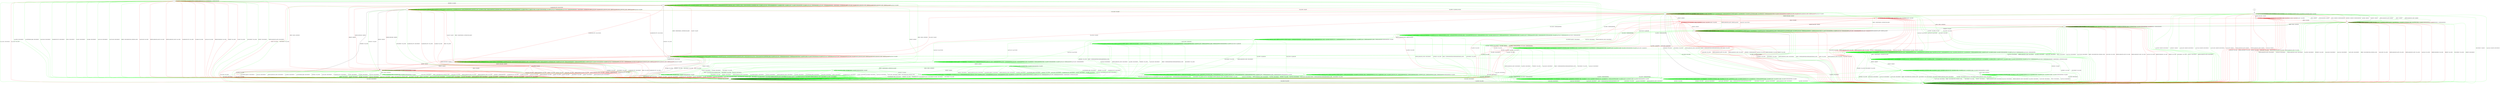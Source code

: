 digraph "" {
	graph ["Incoming time"=0.08532166481018066,
		"Outgoing time"=0.14749956130981445,
		Output="{'States': 36, 'Transitions': 837}",
		Reference="{'States': 18, 'Transitions': 222}",
		Solver=z3,
		Updated="{'States': 32, 'Transitions': 683}",
		"f-measure"=0.15027624309392265,
		precision=0.09956076134699854,
		recall=0.3063063063063063
	];
	a -> a	[key=0,
		label="CH_OPEN / CH_MAX"];
	a -> a	[key=1,
		color=green,
		label="DEBUG / NO_RESP"];
	a -> a	[key=2,
		color=green,
		label="IGNORE / NO_RESP"];
	a -> a	[key=3,
		color=green,
		label="UNIMPLEMENTED / NO_RESP"];
	a -> a	[key=4,
		color=red,
		label="KEX30 / UNIMPLEMENTED"];
	a -> b	[key=0,
		label="NEWKEYS / NO_RESP"];
	a -> f	[key=0,
		color=green,
		label="DISCONNECT / NO_CONN"];
	a -> f	[key=1,
		color=green,
		label="KEXINIT / DISCONNECT"];
	a -> f	[key=2,
		color=green,
		label="SERVICE_REQUEST_AUTH / DISCONNECT"];
	a -> f	[key=3,
		color=green,
		label="CH_WINDOW_ADJUST / DISCONNECT"];
	a -> f	[key=4,
		color=green,
		label="UA_PK_OK / DISCONNECT"];
	a -> f	[key=5,
		color=green,
		label="SERVICE_REQUEST_CONN / DISCONNECT"];
	a -> f	[key=6,
		color=green,
		label="UA_NONE / DISCONNECT"];
	a -> f	[key=7,
		color=green,
		label="CH_EXTENDED_DATA / DISCONNECT"];
	a -> f	[key=8,
		color=green,
		label="UA_PK_NOK / DISCONNECT"];
	a -> f	[key=9,
		color=green,
		label="CH_REQUEST_PTY / DISCONNECT"];
	a -> f	[key=10,
		color=green,
		label="KEX30 / DISCONNECT"];
	a -> f	[key=11,
		color=green,
		label="CH_EOF / DISCONNECT"];
	a -> f	[key=12,
		color=green,
		label="CH_DATA / DISCONNECT"];
	a -> f	[key=13,
		color=green,
		label="UA_PW_OK / DISCONNECT"];
	a -> f	[key=14,
		color=green,
		label="UA_PW_NOK / DISCONNECT"];
	a -> f	[key=15,
		color=green,
		label="REKEY / DISCONNECT|NO_CONN|NO_CONN"];
	a -> f	[key=16,
		color=red,
		label="UA_PK_NOK / NO_CONN"];
	a -> f	[key=17,
		color=red,
		label="SERVICE_REQUEST_AUTH / NO_CONN"];
	a -> f	[key=18,
		color=red,
		label="SERVICE_REQUEST_CONN / NO_CONN"];
	a -> f	[key=19,
		color=red,
		label="CH_REQUEST_PTY / NO_CONN"];
	a -> f	[key=20,
		color=red,
		label="CH_DATA / NO_CONN"];
	a -> f	[key=21,
		color=red,
		label="UA_PK_OK / NO_CONN"];
	a -> f	[key=22,
		color=red,
		label="KEXINIT_PROCEED / NO_CONN"];
	a -> f	[key=23,
		color=red,
		label="KEXINIT / NO_CONN"];
	a -> f	[key=24,
		color=red,
		label="CH_EOF / NO_CONN"];
	a -> l	[key=0,
		color=green,
		label="CH_CLOSE / DISCONNECT"];
	a -> l	[key=1,
		color=red,
		label="CH_CLOSE / NO_CONN"];
	b -> b	[key=0,
		label="CH_OPEN / CH_MAX"];
	b -> b	[key=1,
		label="CH_DATA / NO_RESP"];
	b -> b	[key=2,
		color=green,
		label="SERVICE_REQUEST_AUTH / NO_RESP"];
	b -> b	[key=3,
		color=green,
		label="CH_WINDOW_ADJUST / NO_RESP"];
	b -> b	[key=4,
		color=green,
		label="DEBUG / NO_RESP"];
	b -> b	[key=5,
		color=green,
		label="UA_PK_OK / UNIMPLEMENTED"];
	b -> b	[key=6,
		color=green,
		label="SERVICE_REQUEST_CONN / NO_RESP"];
	b -> b	[key=7,
		color=green,
		label="UA_NONE / UNIMPLEMENTED"];
	b -> b	[key=8,
		color=green,
		label="CH_EXTENDED_DATA / NO_RESP"];
	b -> b	[key=9,
		color=green,
		label="UA_PK_NOK / UNIMPLEMENTED"];
	b -> b	[key=10,
		color=green,
		label="KEX30 / NO_RESP"];
	b -> b	[key=11,
		color=green,
		label="IGNORE / NO_RESP"];
	b -> b	[key=12,
		color=green,
		label="CH_EOF / NO_RESP"];
	b -> b	[key=13,
		color=green,
		label="UNIMPLEMENTED / NO_RESP"];
	b -> b	[key=14,
		color=green,
		label="UA_PW_OK / UNIMPLEMENTED"];
	b -> b	[key=15,
		color=green,
		label="UA_PW_NOK / UNIMPLEMENTED"];
	b -> b	[key=16,
		color=green,
		label="REKEY / KEXINIT|KEX31+NEWKEYS|NO_RESP"];
	b -> b	[key=17,
		color=red,
		label="UA_PK_NOK / NO_RESP"];
	b -> b	[key=18,
		color=red,
		label="SERVICE_REQUEST_AUTH / SERVICE_ACCEPT"];
	b -> b	[key=19,
		color=red,
		label="SERVICE_REQUEST_CONN / SERVICE_ACCEPT"];
	b -> b	[key=20,
		color=red,
		label="UA_PK_OK / NO_RESP"];
	b -> c	[key=0,
		color=green,
		label="CH_REQUEST_PTY / CH_SUCCESS"];
	b -> f	[key=0,
		label="NEWKEYS / NO_CONN"];
	b -> f	[key=1,
		color=green,
		label="DISCONNECT / NO_CONN"];
	b -> f	[key=2,
		color=red,
		label="KEX30 / NO_CONN"];
	b -> g	[key=0,
		color=red,
		label="KEXINIT / KEXINIT"];
	b -> i	[key=0,
		color=red,
		label="CH_REQUEST_PTY / CH_SUCCESS"];
	b -> m	[key=0,
		color=red,
		label="CH_EOF / CH_EOF"];
	b -> n	[key=0,
		color=red,
		label="CH_CLOSE / CH_EOF"];
	v	[color=green];
	b -> v	[key=0,
		color=green,
		label="CH_CLOSE / CH_CLOSE"];
	bb	[color=green];
	b -> bb	[key=0,
		color=green,
		label="KEXINIT / KEXINIT"];
	jj	[color=red];
	b -> jj	[key=0,
		color=red,
		label="KEXINIT_PROCEED / KEXINIT"];
	c -> c	[key=0,
		label="CH_OPEN / CH_MAX"];
	c -> c	[key=1,
		label="CH_EOF / NO_RESP"];
	c -> c	[key=2,
		color=green,
		label="SERVICE_REQUEST_AUTH / NO_RESP"];
	c -> c	[key=3,
		color=green,
		label="CH_WINDOW_ADJUST / NO_RESP"];
	c -> c	[key=4,
		color=green,
		label="DEBUG / NO_RESP"];
	c -> c	[key=5,
		color=green,
		label="UA_PK_OK / UNIMPLEMENTED"];
	c -> c	[key=6,
		color=green,
		label="SERVICE_REQUEST_CONN / NO_RESP"];
	c -> c	[key=7,
		color=green,
		label="UA_NONE / UNIMPLEMENTED"];
	c -> c	[key=8,
		color=green,
		label="CH_EXTENDED_DATA / NO_RESP"];
	c -> c	[key=9,
		color=green,
		label="UA_PK_NOK / UNIMPLEMENTED"];
	c -> c	[key=10,
		color=green,
		label="KEX30 / NO_RESP"];
	c -> c	[key=11,
		color=green,
		label="IGNORE / NO_RESP"];
	c -> c	[key=12,
		color=green,
		label="CH_DATA / NO_RESP"];
	c -> c	[key=13,
		color=green,
		label="UNIMPLEMENTED / NO_RESP"];
	c -> c	[key=14,
		color=green,
		label="UA_PW_OK / UNIMPLEMENTED"];
	c -> c	[key=15,
		color=green,
		label="UA_PW_NOK / UNIMPLEMENTED"];
	c -> c	[key=16,
		color=green,
		label="REKEY / KEXINIT|KEX31+NEWKEYS|NO_RESP"];
	c -> c	[key=17,
		color=red,
		label="UA_PK_NOK / NO_RESP"];
	c -> c	[key=18,
		color=red,
		label="SERVICE_REQUEST_AUTH / SERVICE_ACCEPT"];
	c -> c	[key=19,
		color=red,
		label="SERVICE_REQUEST_CONN / SERVICE_ACCEPT"];
	c -> c	[key=20,
		color=red,
		label="UA_PK_OK / NO_RESP"];
	c -> f	[key=0,
		label="NEWKEYS / NO_CONN"];
	c -> f	[key=1,
		color=green,
		label="DISCONNECT / NO_CONN"];
	c -> f	[key=2,
		color=green,
		label="CH_REQUEST_PTY / DISCONNECT"];
	c -> f	[key=3,
		color=red,
		label="KEX30 / NO_CONN"];
	c -> f	[key=4,
		color=red,
		label="CH_REQUEST_PTY / NO_CONN"];
	c -> f	[key=5,
		color=red,
		label="CH_DATA / NO_CONN"];
	c -> g	[key=0,
		label="KEXINIT / KEXINIT"];
	c -> n	[key=0,
		color=red,
		label="CH_CLOSE / NO_RESP"];
	c -> v	[key=0,
		color=green,
		label="CH_CLOSE / CH_CLOSE"];
	c -> jj	[key=0,
		color=red,
		label="KEXINIT_PROCEED / KEXINIT"];
	d -> j	[key=0];
	e -> e	[key=0,
		label="CH_REQUEST_PTY / CH_NONE"];
	e -> e	[key=1,
		label="CH_DATA / CH_NONE"];
	e -> e	[key=2,
		label="CH_CLOSE / CH_NONE"];
	e -> e	[key=3,
		label="CH_EOF / CH_NONE"];
	e -> e	[key=4,
		color=green,
		label="CH_WINDOW_ADJUST / CH_NONE"];
	e -> e	[key=5,
		color=green,
		label="DEBUG / NO_RESP"];
	e -> e	[key=6,
		color=green,
		label="CH_EXTENDED_DATA / CH_NONE"];
	e -> e	[key=7,
		color=green,
		label="IGNORE / NO_RESP"];
	e -> e	[key=8,
		color=green,
		label="UNIMPLEMENTED / NO_RESP"];
	e -> e	[key=9,
		color=red,
		label="NEWKEYS / UNIMPLEMENTED"];
	e -> f	[key=0,
		color=green,
		label="CH_OPEN / DISCONNECT"];
	e -> f	[key=1,
		color=red,
		label="CH_OPEN / NO_CONN"];
	e -> h	[key=0,
		label="KEX30 / KEX31+NEWKEYS"];
	e -> l	[key=0,
		color=green,
		label="DISCONNECT / NO_CONN"];
	e -> l	[key=1,
		color=green,
		label="KEXINIT / DISCONNECT"];
	e -> l	[key=2,
		color=green,
		label="SERVICE_REQUEST_AUTH / DISCONNECT"];
	e -> l	[key=3,
		color=green,
		label="UA_PK_OK / DISCONNECT"];
	e -> l	[key=4,
		color=green,
		label="SERVICE_REQUEST_CONN / DISCONNECT"];
	e -> l	[key=5,
		color=green,
		label="UA_NONE / DISCONNECT"];
	e -> l	[key=6,
		color=green,
		label="NEWKEYS / NO_CONN"];
	e -> l	[key=7,
		color=green,
		label="UA_PK_NOK / DISCONNECT"];
	e -> l	[key=8,
		color=green,
		label="UA_PW_OK / DISCONNECT"];
	e -> l	[key=9,
		color=green,
		label="UA_PW_NOK / DISCONNECT"];
	e -> l	[key=10,
		color=green,
		label="REKEY / DISCONNECT|NO_CONN|NO_CONN"];
	e -> l	[key=11,
		color=red,
		label="UA_PK_NOK / NO_CONN"];
	e -> l	[key=12,
		color=red,
		label="SERVICE_REQUEST_AUTH / NO_CONN"];
	e -> l	[key=13,
		color=red,
		label="SERVICE_REQUEST_CONN / NO_CONN"];
	e -> l	[key=14,
		color=red,
		label="UA_PK_OK / NO_CONN"];
	e -> l	[key=15,
		color=red,
		label="KEXINIT_PROCEED / NO_CONN"];
	e -> l	[key=16,
		color=red,
		label="KEXINIT / NO_CONN"];
	f -> f	[key=0,
		label="UA_PK_NOK / NO_CONN"];
	f -> f	[key=1,
		label="KEX30 / NO_CONN"];
	f -> f	[key=2,
		label="SERVICE_REQUEST_AUTH / NO_CONN"];
	f -> f	[key=3,
		label="SERVICE_REQUEST_CONN / NO_CONN"];
	f -> f	[key=4,
		label="NEWKEYS / NO_CONN"];
	f -> f	[key=5,
		label="CH_REQUEST_PTY / NO_CONN"];
	f -> f	[key=6,
		label="CH_OPEN / CH_MAX"];
	f -> f	[key=7,
		label="CH_DATA / NO_CONN"];
	f -> f	[key=8,
		label="UA_PK_OK / NO_CONN"];
	f -> f	[key=9,
		label="KEXINIT / NO_CONN"];
	f -> f	[key=10,
		label="CH_EOF / NO_CONN"];
	f -> f	[key=11,
		color=green,
		label="DISCONNECT / NO_CONN"];
	f -> f	[key=12,
		color=green,
		label="CH_WINDOW_ADJUST / NO_CONN"];
	f -> f	[key=13,
		color=green,
		label="DEBUG / NO_CONN"];
	f -> f	[key=14,
		color=green,
		label="UA_NONE / NO_CONN"];
	f -> f	[key=15,
		color=green,
		label="CH_EXTENDED_DATA / NO_CONN"];
	f -> f	[key=16,
		color=green,
		label="IGNORE / NO_CONN"];
	f -> f	[key=17,
		color=green,
		label="UNIMPLEMENTED / NO_CONN"];
	f -> f	[key=18,
		color=green,
		label="UA_PW_OK / NO_CONN"];
	f -> f	[key=19,
		color=green,
		label="UA_PW_NOK / NO_CONN"];
	f -> f	[key=20,
		color=green,
		label="REKEY / NO_CONN|NO_CONN|NO_CONN"];
	f -> f	[key=21,
		color=red,
		label="KEXINIT_PROCEED / NO_CONN"];
	f -> l	[key=0,
		label="CH_CLOSE / NO_CONN"];
	g -> a	[key=0,
		color=red,
		label="KEX30 / KEX31+NEWKEYS"];
	g -> f	[key=0,
		color=green,
		label="DISCONNECT / NO_CONN"];
	g -> f	[key=1,
		color=green,
		label="KEXINIT / DISCONNECT"];
	g -> f	[key=2,
		color=green,
		label="SERVICE_REQUEST_AUTH / DISCONNECT"];
	g -> f	[key=3,
		color=green,
		label="CH_WINDOW_ADJUST / DISCONNECT"];
	g -> f	[key=4,
		color=green,
		label="UA_PK_OK / DISCONNECT"];
	g -> f	[key=5,
		color=green,
		label="SERVICE_REQUEST_CONN / DISCONNECT"];
	g -> f	[key=6,
		color=green,
		label="UA_NONE / DISCONNECT"];
	g -> f	[key=7,
		color=green,
		label="CH_EXTENDED_DATA / DISCONNECT"];
	g -> f	[key=8,
		color=green,
		label="NEWKEYS / NO_CONN"];
	g -> f	[key=9,
		color=green,
		label="UA_PK_NOK / DISCONNECT"];
	g -> f	[key=10,
		color=green,
		label="CH_REQUEST_PTY / DISCONNECT"];
	g -> f	[key=11,
		color=green,
		label="CH_EOF / DISCONNECT"];
	g -> f	[key=12,
		color=green,
		label="CH_DATA / DISCONNECT"];
	g -> f	[key=13,
		color=green,
		label="UA_PW_OK / DISCONNECT"];
	g -> f	[key=14,
		color=green,
		label="UA_PW_NOK / DISCONNECT"];
	g -> f	[key=15,
		color=green,
		label="REKEY / DISCONNECT|NO_CONN|NO_CONN"];
	g -> f	[key=16,
		color=red,
		label="UA_PK_NOK / NO_CONN"];
	g -> f	[key=17,
		color=red,
		label="SERVICE_REQUEST_AUTH / NO_CONN"];
	g -> f	[key=18,
		color=red,
		label="SERVICE_REQUEST_CONN / NO_CONN"];
	g -> f	[key=19,
		color=red,
		label="NEWKEYS / UNIMPLEMENTED"];
	g -> f	[key=20,
		color=red,
		label="CH_REQUEST_PTY / NO_CONN"];
	g -> f	[key=21,
		color=red,
		label="CH_DATA / NO_CONN"];
	g -> f	[key=22,
		color=red,
		label="UA_PK_OK / NO_CONN"];
	g -> f	[key=23,
		color=red,
		label="KEXINIT_PROCEED / NO_CONN"];
	g -> f	[key=24,
		color=red,
		label="KEXINIT / NO_CONN"];
	g -> f	[key=25,
		color=red,
		label="CH_EOF / NO_CONN"];
	g -> g	[key=0,
		label="CH_OPEN / CH_MAX"];
	g -> g	[key=1,
		color=green,
		label="DEBUG / NO_RESP"];
	g -> g	[key=2,
		color=green,
		label="IGNORE / NO_RESP"];
	g -> g	[key=3,
		color=green,
		label="UNIMPLEMENTED / NO_RESP"];
	g -> l	[key=0,
		color=green,
		label="CH_CLOSE / DISCONNECT"];
	g -> l	[key=1,
		color=red,
		label="CH_CLOSE / NO_CONN"];
	ff	[color=green];
	g -> ff	[key=0,
		color=green,
		label="KEX30 / KEX31+NEWKEYS"];
	h -> f	[key=0,
		color=green,
		label="CH_OPEN / DISCONNECT"];
	h -> f	[key=1,
		color=red,
		label="CH_OPEN / NO_CONN"];
	h -> h	[key=0,
		label="CH_REQUEST_PTY / CH_NONE"];
	h -> h	[key=1,
		label="CH_DATA / CH_NONE"];
	h -> h	[key=2,
		label="CH_CLOSE / CH_NONE"];
	h -> h	[key=3,
		label="CH_EOF / CH_NONE"];
	h -> h	[key=4,
		color=green,
		label="CH_WINDOW_ADJUST / CH_NONE"];
	h -> h	[key=5,
		color=green,
		label="DEBUG / NO_RESP"];
	h -> h	[key=6,
		color=green,
		label="CH_EXTENDED_DATA / CH_NONE"];
	h -> h	[key=7,
		color=green,
		label="IGNORE / NO_RESP"];
	h -> h	[key=8,
		color=green,
		label="UNIMPLEMENTED / NO_RESP"];
	h -> h	[key=9,
		color=red,
		label="KEX30 / UNIMPLEMENTED"];
	h -> k	[key=0,
		label="NEWKEYS / NO_RESP"];
	h -> l	[key=0,
		color=green,
		label="DISCONNECT / NO_CONN"];
	h -> l	[key=1,
		color=green,
		label="KEXINIT / DISCONNECT"];
	h -> l	[key=2,
		color=green,
		label="SERVICE_REQUEST_AUTH / DISCONNECT"];
	h -> l	[key=3,
		color=green,
		label="UA_PK_OK / DISCONNECT"];
	h -> l	[key=4,
		color=green,
		label="SERVICE_REQUEST_CONN / DISCONNECT"];
	h -> l	[key=5,
		color=green,
		label="UA_NONE / DISCONNECT"];
	h -> l	[key=6,
		color=green,
		label="UA_PK_NOK / DISCONNECT"];
	h -> l	[key=7,
		color=green,
		label="KEX30 / DISCONNECT"];
	h -> l	[key=8,
		color=green,
		label="UA_PW_OK / DISCONNECT"];
	h -> l	[key=9,
		color=green,
		label="UA_PW_NOK / DISCONNECT"];
	h -> l	[key=10,
		color=green,
		label="REKEY / DISCONNECT|NO_CONN|NO_CONN"];
	h -> l	[key=11,
		color=red,
		label="UA_PK_NOK / NO_CONN"];
	h -> l	[key=12,
		color=red,
		label="SERVICE_REQUEST_AUTH / NO_CONN"];
	h -> l	[key=13,
		color=red,
		label="SERVICE_REQUEST_CONN / NO_CONN"];
	h -> l	[key=14,
		color=red,
		label="UA_PK_OK / NO_CONN"];
	h -> l	[key=15,
		color=red,
		label="KEXINIT_PROCEED / NO_CONN"];
	h -> l	[key=16,
		color=red,
		label="KEXINIT / NO_CONN"];
	i -> c	[key=0,
		color=green,
		label="REKEY / KEXINIT|KEX31+NEWKEYS|NO_RESP"];
	i -> c	[key=1,
		color=red,
		label="CH_EOF / CH_EOF"];
	i -> f	[key=0,
		label="NEWKEYS / NO_CONN"];
	i -> f	[key=1,
		color=green,
		label="DISCONNECT / NO_CONN"];
	i -> f	[key=2,
		color=green,
		label="CH_REQUEST_PTY / DISCONNECT"];
	i -> f	[key=3,
		color=red,
		label="KEX30 / NO_CONN"];
	i -> f	[key=4,
		color=red,
		label="CH_REQUEST_PTY / NO_CONN"];
	i -> g	[key=0,
		label="KEXINIT / KEXINIT"];
	i -> i	[key=0,
		label="CH_OPEN / CH_MAX"];
	i -> i	[key=1,
		label="CH_DATA / NO_RESP"];
	i -> i	[key=2,
		color=green,
		label="SERVICE_REQUEST_AUTH / UNIMPLEMENTED"];
	i -> i	[key=3,
		color=green,
		label="CH_WINDOW_ADJUST / NO_RESP"];
	i -> i	[key=4,
		color=green,
		label="DEBUG / NO_RESP"];
	i -> i	[key=5,
		color=green,
		label="UA_PK_OK / UNIMPLEMENTED"];
	i -> i	[key=6,
		color=green,
		label="SERVICE_REQUEST_CONN / UNIMPLEMENTED"];
	i -> i	[key=7,
		color=green,
		label="UA_NONE / UNIMPLEMENTED"];
	i -> i	[key=8,
		color=green,
		label="CH_EXTENDED_DATA / NO_RESP"];
	i -> i	[key=9,
		color=green,
		label="UA_PK_NOK / UNIMPLEMENTED"];
	i -> i	[key=10,
		color=green,
		label="KEX30 / UNIMPLEMENTED"];
	i -> i	[key=11,
		color=green,
		label="IGNORE / NO_RESP"];
	i -> i	[key=12,
		color=green,
		label="CH_EOF / NO_RESP"];
	i -> i	[key=13,
		color=green,
		label="UNIMPLEMENTED / NO_RESP"];
	i -> i	[key=14,
		color=green,
		label="UA_PW_OK / UNIMPLEMENTED"];
	i -> i	[key=15,
		color=green,
		label="UA_PW_NOK / UNIMPLEMENTED"];
	i -> i	[key=16,
		color=red,
		label="UA_PK_NOK / NO_RESP"];
	i -> i	[key=17,
		color=red,
		label="SERVICE_REQUEST_AUTH / SERVICE_ACCEPT"];
	i -> i	[key=18,
		color=red,
		label="SERVICE_REQUEST_CONN / SERVICE_ACCEPT"];
	i -> i	[key=19,
		color=red,
		label="UA_PK_OK / NO_RESP"];
	i -> n	[key=0,
		color=red,
		label="CH_CLOSE / CH_EOF"];
	p	[color=green];
	i -> p	[key=0,
		color=green,
		label="CH_CLOSE / CH_CLOSE"];
	i -> jj	[key=0,
		color=red,
		label="KEXINIT_PROCEED / KEXINIT"];
	j -> e	[key=0,
		label="KEXINIT / KEXINIT"];
	j -> e	[key=1,
		color=green,
		label="SERVICE_REQUEST_AUTH / KEXINIT"];
	j -> e	[key=2,
		color=green,
		label="DEBUG / KEXINIT"];
	j -> e	[key=3,
		color=green,
		label="SERVICE_REQUEST_CONN / KEXINIT"];
	j -> e	[key=4,
		color=green,
		label="KEX30 / KEXINIT"];
	j -> e	[key=5,
		color=green,
		label="IGNORE / KEXINIT"];
	j -> e	[key=6,
		color=green,
		label="UNIMPLEMENTED / KEXINIT"];
	j -> e	[key=7,
		color=red,
		label="KEX30 / KEXINIT+UNIMPLEMENTED"];
	j -> e	[key=8,
		color=red,
		label="NEWKEYS / KEXINIT+UNIMPLEMENTED"];
	j -> f	[key=0,
		color=green,
		label="CH_OPEN / KEXINIT+DISCONNECT"];
	j -> f	[key=1,
		color=red,
		label="CH_OPEN / KEXINIT"];
	j -> j	[key=0,
		label="CH_REQUEST_PTY / CH_NONE"];
	j -> j	[key=1,
		label="CH_DATA / CH_NONE"];
	j -> j	[key=2,
		label="CH_CLOSE / CH_NONE"];
	j -> j	[key=3,
		label="CH_EOF / CH_NONE"];
	j -> j	[key=4,
		color=green,
		label="CH_WINDOW_ADJUST / CH_NONE"];
	j -> j	[key=5,
		color=green,
		label="CH_EXTENDED_DATA / CH_NONE"];
	j -> k	[key=0,
		color=green,
		label="REKEY / KEXINIT|KEX31+NEWKEYS|NO_RESP"];
	j -> l	[key=0,
		color=green,
		label="DISCONNECT / KEXINIT"];
	j -> l	[key=1,
		color=green,
		label="UA_PK_OK / KEXINIT+DISCONNECT"];
	j -> l	[key=2,
		color=green,
		label="UA_NONE / KEXINIT+DISCONNECT"];
	j -> l	[key=3,
		color=green,
		label="NEWKEYS / KEXINIT"];
	j -> l	[key=4,
		color=green,
		label="UA_PK_NOK / KEXINIT+DISCONNECT"];
	j -> l	[key=5,
		color=green,
		label="UA_PW_OK / KEXINIT+DISCONNECT"];
	j -> l	[key=6,
		color=green,
		label="UA_PW_NOK / KEXINIT+DISCONNECT"];
	j -> l	[key=7,
		color=red,
		label="UA_PK_NOK / KEXINIT"];
	j -> l	[key=8,
		color=red,
		label="SERVICE_REQUEST_AUTH / KEXINIT"];
	j -> l	[key=9,
		color=red,
		label="SERVICE_REQUEST_CONN / KEXINIT"];
	j -> l	[key=10,
		color=red,
		label="UA_PK_OK / KEXINIT"];
	gg	[color=red];
	j -> gg	[key=0,
		color=red,
		label="KEXINIT_PROCEED / KEXINIT"];
	k -> f	[key=0,
		color=red,
		label="CH_OPEN / NO_CONN"];
	k -> k	[key=0,
		label="CH_REQUEST_PTY / CH_NONE"];
	k -> k	[key=1,
		label="CH_DATA / CH_NONE"];
	k -> k	[key=2,
		label="CH_CLOSE / CH_NONE"];
	k -> k	[key=3,
		label="CH_EOF / CH_NONE"];
	k -> k	[key=4,
		color=green,
		label="KEXINIT / UNIMPLEMENTED"];
	k -> k	[key=5,
		color=green,
		label="CH_WINDOW_ADJUST / CH_NONE"];
	k -> k	[key=6,
		color=green,
		label="DEBUG / NO_RESP"];
	k -> k	[key=7,
		color=green,
		label="UA_PK_OK / UNIMPLEMENTED"];
	k -> k	[key=8,
		color=green,
		label="UA_NONE / UNIMPLEMENTED"];
	k -> k	[key=9,
		color=green,
		label="CH_EXTENDED_DATA / CH_NONE"];
	k -> k	[key=10,
		color=green,
		label="UA_PK_NOK / UNIMPLEMENTED"];
	k -> k	[key=11,
		color=green,
		label="KEX30 / UNIMPLEMENTED"];
	k -> k	[key=12,
		color=green,
		label="IGNORE / NO_RESP"];
	k -> k	[key=13,
		color=green,
		label="UNIMPLEMENTED / NO_RESP"];
	k -> k	[key=14,
		color=green,
		label="UA_PW_OK / UNIMPLEMENTED"];
	k -> k	[key=15,
		color=green,
		label="UA_PW_NOK / UNIMPLEMENTED"];
	k -> k	[key=16,
		color=red,
		label="UA_PK_NOK / UA_FAILURE"];
	k -> k	[key=17,
		color=red,
		label="SERVICE_REQUEST_AUTH / SERVICE_ACCEPT"];
	k -> l	[key=0,
		label="NEWKEYS / NO_CONN"];
	k -> l	[key=1,
		color=green,
		label="DISCONNECT / NO_CONN"];
	k -> l	[key=2,
		color=green,
		label="SERVICE_REQUEST_CONN / DISCONNECT"];
	k -> l	[key=3,
		color=green,
		label="REKEY / UNIMPLEMENTED|UNIMPLEMENTED|NO_CONN"];
	k -> l	[key=4,
		color=red,
		label="KEX30 / NO_CONN"];
	k -> l	[key=5,
		color=red,
		label="SERVICE_REQUEST_CONN / NO_CONN"];
	k -> n	[key=0,
		color=green,
		label="SERVICE_REQUEST_AUTH / SERVICE_ACCEPT"];
	k -> n	[key=1,
		color=red,
		label="UA_PK_OK / UA_SUCCESS"];
	o	[color=green];
	k -> o	[key=0,
		color=green,
		label="CH_OPEN / UNIMPLEMENTED"];
	hh	[color=red];
	k -> hh	[key=0,
		color=red,
		label="KEXINIT_PROCEED / KEXINIT"];
	ii	[color=red];
	k -> ii	[key=0,
		color=red,
		label="KEXINIT / KEXINIT"];
	l -> f	[key=0,
		label="CH_OPEN / NO_CONN"];
	l -> l	[key=0,
		label="UA_PK_NOK / NO_CONN"];
	l -> l	[key=1,
		label="KEX30 / NO_CONN"];
	l -> l	[key=2,
		label="SERVICE_REQUEST_AUTH / NO_CONN"];
	l -> l	[key=3,
		label="SERVICE_REQUEST_CONN / NO_CONN"];
	l -> l	[key=4,
		label="NEWKEYS / NO_CONN"];
	l -> l	[key=5,
		label="CH_REQUEST_PTY / CH_NONE"];
	l -> l	[key=6,
		label="CH_DATA / CH_NONE"];
	l -> l	[key=7,
		label="UA_PK_OK / NO_CONN"];
	l -> l	[key=8,
		label="CH_CLOSE / CH_NONE"];
	l -> l	[key=9,
		label="KEXINIT / NO_CONN"];
	l -> l	[key=10,
		label="CH_EOF / CH_NONE"];
	l -> l	[key=11,
		color=green,
		label="DISCONNECT / NO_CONN"];
	l -> l	[key=12,
		color=green,
		label="CH_WINDOW_ADJUST / CH_NONE"];
	l -> l	[key=13,
		color=green,
		label="DEBUG / NO_CONN"];
	l -> l	[key=14,
		color=green,
		label="UA_NONE / NO_CONN"];
	l -> l	[key=15,
		color=green,
		label="CH_EXTENDED_DATA / CH_NONE"];
	l -> l	[key=16,
		color=green,
		label="IGNORE / NO_CONN"];
	l -> l	[key=17,
		color=green,
		label="UNIMPLEMENTED / NO_CONN"];
	l -> l	[key=18,
		color=green,
		label="UA_PW_OK / NO_CONN"];
	l -> l	[key=19,
		color=green,
		label="UA_PW_NOK / NO_CONN"];
	l -> l	[key=20,
		color=green,
		label="REKEY / NO_CONN|NO_CONN|NO_CONN"];
	l -> l	[key=21,
		color=red,
		label="KEXINIT_PROCEED / NO_CONN"];
	m -> b	[key=0,
		color=green,
		label="REKEY / KEXINIT|KEX31+NEWKEYS|NO_RESP"];
	m -> c	[key=0,
		color=red,
		label="CH_REQUEST_PTY / CH_SUCCESS"];
	m -> f	[key=0,
		label="NEWKEYS / NO_CONN"];
	m -> f	[key=1,
		color=green,
		label="DISCONNECT / NO_CONN"];
	m -> f	[key=2,
		color=red,
		label="KEX30 / NO_CONN"];
	m -> f	[key=3,
		color=red,
		label="CH_DATA / NO_CONN"];
	m -> g	[key=0,
		color=red,
		label="KEXINIT / KEXINIT"];
	m -> i	[key=0,
		color=green,
		label="CH_REQUEST_PTY / CH_SUCCESS"];
	m -> m	[key=0,
		label="CH_OPEN / CH_MAX"];
	m -> m	[key=1,
		label="CH_EOF / NO_RESP"];
	m -> m	[key=2,
		color=green,
		label="SERVICE_REQUEST_AUTH / UNIMPLEMENTED"];
	m -> m	[key=3,
		color=green,
		label="CH_WINDOW_ADJUST / NO_RESP"];
	m -> m	[key=4,
		color=green,
		label="DEBUG / NO_RESP"];
	m -> m	[key=5,
		color=green,
		label="UA_PK_OK / UNIMPLEMENTED"];
	m -> m	[key=6,
		color=green,
		label="SERVICE_REQUEST_CONN / UNIMPLEMENTED"];
	m -> m	[key=7,
		color=green,
		label="UA_NONE / UNIMPLEMENTED"];
	m -> m	[key=8,
		color=green,
		label="CH_EXTENDED_DATA / NO_RESP"];
	m -> m	[key=9,
		color=green,
		label="UA_PK_NOK / UNIMPLEMENTED"];
	m -> m	[key=10,
		color=green,
		label="KEX30 / UNIMPLEMENTED"];
	m -> m	[key=11,
		color=green,
		label="IGNORE / NO_RESP"];
	m -> m	[key=12,
		color=green,
		label="CH_DATA / NO_RESP"];
	m -> m	[key=13,
		color=green,
		label="UNIMPLEMENTED / NO_RESP"];
	m -> m	[key=14,
		color=green,
		label="UA_PW_OK / UNIMPLEMENTED"];
	m -> m	[key=15,
		color=green,
		label="UA_PW_NOK / UNIMPLEMENTED"];
	m -> m	[key=16,
		color=red,
		label="UA_PK_NOK / NO_RESP"];
	m -> m	[key=17,
		color=red,
		label="SERVICE_REQUEST_AUTH / SERVICE_ACCEPT"];
	m -> m	[key=18,
		color=red,
		label="SERVICE_REQUEST_CONN / SERVICE_ACCEPT"];
	m -> m	[key=19,
		color=red,
		label="UA_PK_OK / NO_RESP"];
	m -> n	[key=0,
		color=red,
		label="CH_CLOSE / NO_RESP"];
	m -> p	[key=0,
		color=green,
		label="CH_CLOSE / CH_CLOSE"];
	m -> bb	[key=0,
		color=green,
		label="KEXINIT / KEXINIT"];
	m -> jj	[key=0,
		color=red,
		label="KEXINIT_PROCEED / KEXINIT"];
	n -> b	[key=0,
		color=red,
		label="CH_OPEN / CH_OPEN_SUCCESS"];
	n -> l	[key=0,
		label="NEWKEYS / NO_CONN"];
	n -> l	[key=1,
		color=green,
		label="DISCONNECT / NO_CONN"];
	n -> l	[key=2,
		color=green,
		label="SERVICE_REQUEST_CONN / DISCONNECT"];
	n -> l	[key=3,
		color=green,
		label="REKEY / UNIMPLEMENTED|UNIMPLEMENTED|NO_CONN"];
	n -> l	[key=4,
		color=red,
		label="KEX30 / NO_CONN"];
	n -> n	[key=0,
		label="SERVICE_REQUEST_AUTH / SERVICE_ACCEPT"];
	n -> n	[key=1,
		label="CH_REQUEST_PTY / CH_NONE"];
	n -> n	[key=2,
		label="CH_DATA / CH_NONE"];
	n -> n	[key=3,
		label="CH_CLOSE / CH_NONE"];
	n -> n	[key=4,
		label="CH_EOF / CH_NONE"];
	n -> n	[key=5,
		color=green,
		label="KEXINIT / UNIMPLEMENTED"];
	n -> n	[key=6,
		color=green,
		label="CH_WINDOW_ADJUST / CH_NONE"];
	n -> n	[key=7,
		color=green,
		label="DEBUG / NO_RESP"];
	n -> n	[key=8,
		color=green,
		label="CH_EXTENDED_DATA / CH_NONE"];
	n -> n	[key=9,
		color=green,
		label="KEX30 / UNIMPLEMENTED"];
	n -> n	[key=10,
		color=green,
		label="IGNORE / NO_RESP"];
	n -> n	[key=11,
		color=green,
		label="UNIMPLEMENTED / NO_RESP"];
	n -> n	[key=12,
		color=red,
		label="UA_PK_NOK / NO_RESP"];
	n -> n	[key=13,
		color=red,
		label="SERVICE_REQUEST_CONN / SERVICE_ACCEPT"];
	n -> n	[key=14,
		color=red,
		label="UA_PK_OK / NO_RESP"];
	n -> p	[key=0,
		color=green,
		label="UA_PK_OK / UA_SUCCESS"];
	n -> p	[key=1,
		color=green,
		label="UA_PW_OK / UA_SUCCESS"];
	q	[color=green];
	n -> q	[key=0,
		color=green,
		label="UA_PW_NOK / UA_FAILURE"];
	r	[color=green];
	n -> r	[key=0,
		color=green,
		label="UA_NONE / UA_FAILURE"];
	s	[color=green];
	n -> s	[key=0,
		color=green,
		label="UA_PK_NOK / UA_FAILURE"];
	t	[color=green];
	n -> t	[key=0,
		color=green,
		label="CH_OPEN / UNIMPLEMENTED"];
	n -> hh	[key=0,
		color=red,
		label="KEXINIT_PROCEED / KEXINIT"];
	n -> ii	[key=0,
		color=red,
		label="KEXINIT / KEXINIT"];
	o -> f	[key=0,
		color=green,
		label="DISCONNECT / NO_CONN"];
	o -> f	[key=1,
		color=green,
		label="SERVICE_REQUEST_CONN / DISCONNECT"];
	o -> f	[key=2,
		color=green,
		label="NEWKEYS / NO_CONN"];
	o -> f	[key=3,
		color=green,
		label="REKEY / UNIMPLEMENTED|UNIMPLEMENTED|NO_CONN"];
	o -> k	[key=0,
		color=green,
		label="CH_CLOSE / UNIMPLEMENTED"];
	o -> o	[key=0,
		color=green,
		label="KEXINIT / UNIMPLEMENTED"];
	o -> o	[key=1,
		color=green,
		label="CH_WINDOW_ADJUST / UNIMPLEMENTED"];
	o -> o	[key=2,
		color=green,
		label="DEBUG / NO_RESP"];
	o -> o	[key=3,
		color=green,
		label="UA_PK_OK / UNIMPLEMENTED"];
	o -> o	[key=4,
		color=green,
		label="UA_NONE / UNIMPLEMENTED"];
	o -> o	[key=5,
		color=green,
		label="CH_EXTENDED_DATA / UNIMPLEMENTED"];
	o -> o	[key=6,
		color=green,
		label="UA_PK_NOK / UNIMPLEMENTED"];
	o -> o	[key=7,
		color=green,
		label="CH_OPEN / CH_MAX"];
	o -> o	[key=8,
		color=green,
		label="CH_REQUEST_PTY / UNIMPLEMENTED"];
	o -> o	[key=9,
		color=green,
		label="KEX30 / UNIMPLEMENTED"];
	o -> o	[key=10,
		color=green,
		label="IGNORE / NO_RESP"];
	o -> o	[key=11,
		color=green,
		label="CH_EOF / UNIMPLEMENTED"];
	o -> o	[key=12,
		color=green,
		label="CH_DATA / UNIMPLEMENTED"];
	o -> o	[key=13,
		color=green,
		label="UNIMPLEMENTED / NO_RESP"];
	o -> o	[key=14,
		color=green,
		label="UA_PW_OK / UNIMPLEMENTED"];
	o -> o	[key=15,
		color=green,
		label="UA_PW_NOK / UNIMPLEMENTED"];
	o -> t	[key=0,
		color=green,
		label="SERVICE_REQUEST_AUTH / SERVICE_ACCEPT"];
	p -> l	[key=0,
		color=green,
		label="DISCONNECT / NO_CONN"];
	p -> l	[key=1,
		color=green,
		label="NEWKEYS / NO_CONN"];
	p -> m	[key=0,
		color=green,
		label="CH_OPEN / CH_OPEN_SUCCESS"];
	p -> p	[key=0,
		color=green,
		label="SERVICE_REQUEST_AUTH / UNIMPLEMENTED"];
	p -> p	[key=1,
		color=green,
		label="CH_WINDOW_ADJUST / CH_NONE"];
	p -> p	[key=2,
		color=green,
		label="DEBUG / NO_RESP"];
	p -> p	[key=3,
		color=green,
		label="UA_PK_OK / UNIMPLEMENTED"];
	p -> p	[key=4,
		color=green,
		label="SERVICE_REQUEST_CONN / UNIMPLEMENTED"];
	p -> p	[key=5,
		color=green,
		label="UA_NONE / UNIMPLEMENTED"];
	p -> p	[key=6,
		color=green,
		label="CH_EXTENDED_DATA / CH_NONE"];
	p -> p	[key=7,
		color=green,
		label="UA_PK_NOK / UNIMPLEMENTED"];
	p -> p	[key=8,
		color=green,
		label="CH_CLOSE / CH_NONE"];
	p -> p	[key=9,
		color=green,
		label="CH_REQUEST_PTY / CH_NONE"];
	p -> p	[key=10,
		color=green,
		label="KEX30 / UNIMPLEMENTED"];
	p -> p	[key=11,
		color=green,
		label="IGNORE / NO_RESP"];
	p -> p	[key=12,
		color=green,
		label="CH_EOF / CH_NONE"];
	p -> p	[key=13,
		color=green,
		label="CH_DATA / CH_NONE"];
	p -> p	[key=14,
		color=green,
		label="UNIMPLEMENTED / NO_RESP"];
	p -> p	[key=15,
		color=green,
		label="UA_PW_OK / UNIMPLEMENTED"];
	p -> p	[key=16,
		color=green,
		label="UA_PW_NOK / UNIMPLEMENTED"];
	u	[color=green];
	p -> u	[key=0,
		color=green,
		label="KEXINIT / KEXINIT"];
	p -> v	[key=0,
		color=green,
		label="REKEY / KEXINIT|KEX31+NEWKEYS|NO_RESP"];
	q -> l	[key=0,
		color=green,
		label="DISCONNECT / NO_CONN"];
	q -> l	[key=1,
		color=green,
		label="UA_PK_OK / DISCONNECT"];
	q -> l	[key=2,
		color=green,
		label="SERVICE_REQUEST_CONN / DISCONNECT"];
	q -> l	[key=3,
		color=green,
		label="UA_NONE / DISCONNECT"];
	q -> l	[key=4,
		color=green,
		label="NEWKEYS / NO_CONN"];
	q -> l	[key=5,
		color=green,
		label="UA_PK_NOK / DISCONNECT"];
	q -> l	[key=6,
		color=green,
		label="REKEY / UNIMPLEMENTED|UNIMPLEMENTED|NO_CONN"];
	q -> p	[key=0,
		color=green,
		label="UA_PW_OK / UA_SUCCESS"];
	q -> q	[key=0,
		color=green,
		label="KEXINIT / UNIMPLEMENTED"];
	q -> q	[key=1,
		color=green,
		label="SERVICE_REQUEST_AUTH / SERVICE_ACCEPT"];
	q -> q	[key=2,
		color=green,
		label="CH_WINDOW_ADJUST / CH_NONE"];
	q -> q	[key=3,
		color=green,
		label="DEBUG / NO_RESP"];
	q -> q	[key=4,
		color=green,
		label="CH_EXTENDED_DATA / CH_NONE"];
	q -> q	[key=5,
		color=green,
		label="CH_CLOSE / CH_NONE"];
	q -> q	[key=6,
		color=green,
		label="CH_REQUEST_PTY / CH_NONE"];
	q -> q	[key=7,
		color=green,
		label="KEX30 / UNIMPLEMENTED"];
	q -> q	[key=8,
		color=green,
		label="IGNORE / NO_RESP"];
	q -> q	[key=9,
		color=green,
		label="CH_EOF / CH_NONE"];
	q -> q	[key=10,
		color=green,
		label="CH_DATA / CH_NONE"];
	q -> q	[key=11,
		color=green,
		label="UNIMPLEMENTED / NO_RESP"];
	q -> q	[key=12,
		color=green,
		label="UA_PW_NOK / UA_FAILURE"];
	w	[color=green];
	q -> w	[key=0,
		color=green,
		label="CH_OPEN / UNIMPLEMENTED"];
	r -> l	[key=0,
		color=green,
		label="DISCONNECT / NO_CONN"];
	r -> l	[key=1,
		color=green,
		label="UA_PK_OK / DISCONNECT"];
	r -> l	[key=2,
		color=green,
		label="SERVICE_REQUEST_CONN / DISCONNECT"];
	r -> l	[key=3,
		color=green,
		label="NEWKEYS / NO_CONN"];
	r -> l	[key=4,
		color=green,
		label="UA_PK_NOK / DISCONNECT"];
	r -> l	[key=5,
		color=green,
		label="UA_PW_OK / DISCONNECT"];
	r -> l	[key=6,
		color=green,
		label="UA_PW_NOK / DISCONNECT"];
	r -> l	[key=7,
		color=green,
		label="REKEY / UNIMPLEMENTED|UNIMPLEMENTED|NO_CONN"];
	r -> r	[key=0,
		color=green,
		label="KEXINIT / UNIMPLEMENTED"];
	r -> r	[key=1,
		color=green,
		label="SERVICE_REQUEST_AUTH / SERVICE_ACCEPT"];
	r -> r	[key=2,
		color=green,
		label="CH_WINDOW_ADJUST / CH_NONE"];
	r -> r	[key=3,
		color=green,
		label="DEBUG / NO_RESP"];
	r -> r	[key=4,
		color=green,
		label="UA_NONE / UA_FAILURE"];
	r -> r	[key=5,
		color=green,
		label="CH_EXTENDED_DATA / CH_NONE"];
	r -> r	[key=6,
		color=green,
		label="CH_CLOSE / CH_NONE"];
	r -> r	[key=7,
		color=green,
		label="CH_REQUEST_PTY / CH_NONE"];
	r -> r	[key=8,
		color=green,
		label="KEX30 / UNIMPLEMENTED"];
	r -> r	[key=9,
		color=green,
		label="IGNORE / NO_RESP"];
	r -> r	[key=10,
		color=green,
		label="CH_EOF / CH_NONE"];
	r -> r	[key=11,
		color=green,
		label="CH_DATA / CH_NONE"];
	r -> r	[key=12,
		color=green,
		label="UNIMPLEMENTED / NO_RESP"];
	x	[color=green];
	r -> x	[key=0,
		color=green,
		label="CH_OPEN / UNIMPLEMENTED"];
	s -> l	[key=0,
		color=green,
		label="DISCONNECT / NO_CONN"];
	s -> l	[key=1,
		color=green,
		label="UA_PK_OK / DISCONNECT"];
	s -> l	[key=2,
		color=green,
		label="SERVICE_REQUEST_CONN / DISCONNECT"];
	s -> l	[key=3,
		color=green,
		label="UA_NONE / DISCONNECT"];
	s -> l	[key=4,
		color=green,
		label="NEWKEYS / NO_CONN"];
	s -> l	[key=5,
		color=green,
		label="UA_PW_OK / DISCONNECT"];
	s -> l	[key=6,
		color=green,
		label="UA_PW_NOK / DISCONNECT"];
	s -> l	[key=7,
		color=green,
		label="REKEY / UNIMPLEMENTED|UNIMPLEMENTED|NO_CONN"];
	s -> s	[key=0,
		color=green,
		label="KEXINIT / UNIMPLEMENTED"];
	s -> s	[key=1,
		color=green,
		label="SERVICE_REQUEST_AUTH / SERVICE_ACCEPT"];
	s -> s	[key=2,
		color=green,
		label="CH_WINDOW_ADJUST / CH_NONE"];
	s -> s	[key=3,
		color=green,
		label="DEBUG / NO_RESP"];
	s -> s	[key=4,
		color=green,
		label="CH_EXTENDED_DATA / CH_NONE"];
	s -> s	[key=5,
		color=green,
		label="UA_PK_NOK / UA_FAILURE"];
	s -> s	[key=6,
		color=green,
		label="CH_CLOSE / CH_NONE"];
	s -> s	[key=7,
		color=green,
		label="CH_REQUEST_PTY / CH_NONE"];
	s -> s	[key=8,
		color=green,
		label="KEX30 / UNIMPLEMENTED"];
	s -> s	[key=9,
		color=green,
		label="IGNORE / NO_RESP"];
	s -> s	[key=10,
		color=green,
		label="CH_EOF / CH_NONE"];
	s -> s	[key=11,
		color=green,
		label="CH_DATA / CH_NONE"];
	s -> s	[key=12,
		color=green,
		label="UNIMPLEMENTED / NO_RESP"];
	y	[color=green];
	s -> y	[key=0,
		color=green,
		label="CH_OPEN / UNIMPLEMENTED"];
	t -> f	[key=0,
		color=green,
		label="DISCONNECT / NO_CONN"];
	t -> f	[key=1,
		color=green,
		label="SERVICE_REQUEST_CONN / DISCONNECT"];
	t -> f	[key=2,
		color=green,
		label="NEWKEYS / NO_CONN"];
	t -> f	[key=3,
		color=green,
		label="REKEY / UNIMPLEMENTED|UNIMPLEMENTED|NO_CONN"];
	t -> n	[key=0,
		color=green,
		label="CH_CLOSE / UNIMPLEMENTED"];
	t -> t	[key=0,
		color=green,
		label="KEXINIT / UNIMPLEMENTED"];
	t -> t	[key=1,
		color=green,
		label="SERVICE_REQUEST_AUTH / SERVICE_ACCEPT"];
	t -> t	[key=2,
		color=green,
		label="CH_WINDOW_ADJUST / UNIMPLEMENTED"];
	t -> t	[key=3,
		color=green,
		label="DEBUG / NO_RESP"];
	t -> t	[key=4,
		color=green,
		label="CH_EXTENDED_DATA / UNIMPLEMENTED"];
	t -> t	[key=5,
		color=green,
		label="CH_OPEN / CH_MAX"];
	t -> t	[key=6,
		color=green,
		label="CH_REQUEST_PTY / UNIMPLEMENTED"];
	t -> t	[key=7,
		color=green,
		label="KEX30 / UNIMPLEMENTED"];
	t -> t	[key=8,
		color=green,
		label="IGNORE / NO_RESP"];
	t -> t	[key=9,
		color=green,
		label="CH_EOF / UNIMPLEMENTED"];
	t -> t	[key=10,
		color=green,
		label="CH_DATA / UNIMPLEMENTED"];
	t -> t	[key=11,
		color=green,
		label="UNIMPLEMENTED / NO_RESP"];
	t -> w	[key=0,
		color=green,
		label="UA_PW_NOK / UA_FAILURE"];
	t -> x	[key=0,
		color=green,
		label="UA_NONE / UA_FAILURE"];
	t -> y	[key=0,
		color=green,
		label="UA_PK_NOK / UA_FAILURE"];
	z	[color=green];
	t -> z	[key=0,
		color=green,
		label="UA_PK_OK / UA_SUCCESS"];
	t -> z	[key=1,
		color=green,
		label="UA_PW_OK / UA_SUCCESS"];
	u -> f	[key=0,
		color=green,
		label="CH_OPEN / DISCONNECT"];
	u -> l	[key=0,
		color=green,
		label="DISCONNECT / NO_CONN"];
	u -> l	[key=1,
		color=green,
		label="KEXINIT / DISCONNECT"];
	u -> l	[key=2,
		color=green,
		label="SERVICE_REQUEST_AUTH / DISCONNECT"];
	u -> l	[key=3,
		color=green,
		label="UA_PK_OK / DISCONNECT"];
	u -> l	[key=4,
		color=green,
		label="SERVICE_REQUEST_CONN / DISCONNECT"];
	u -> l	[key=5,
		color=green,
		label="UA_NONE / DISCONNECT"];
	u -> l	[key=6,
		color=green,
		label="NEWKEYS / NO_CONN"];
	u -> l	[key=7,
		color=green,
		label="UA_PK_NOK / DISCONNECT"];
	u -> l	[key=8,
		color=green,
		label="UA_PW_OK / DISCONNECT"];
	u -> l	[key=9,
		color=green,
		label="UA_PW_NOK / DISCONNECT"];
	u -> l	[key=10,
		color=green,
		label="REKEY / DISCONNECT|NO_CONN|NO_CONN"];
	u -> u	[key=0,
		color=green,
		label="CH_WINDOW_ADJUST / CH_NONE"];
	u -> u	[key=1,
		color=green,
		label="DEBUG / NO_RESP"];
	u -> u	[key=2,
		color=green,
		label="CH_EXTENDED_DATA / CH_NONE"];
	u -> u	[key=3,
		color=green,
		label="CH_CLOSE / CH_NONE"];
	u -> u	[key=4,
		color=green,
		label="CH_REQUEST_PTY / CH_NONE"];
	u -> u	[key=5,
		color=green,
		label="IGNORE / NO_RESP"];
	u -> u	[key=6,
		color=green,
		label="CH_EOF / CH_NONE"];
	u -> u	[key=7,
		color=green,
		label="CH_DATA / CH_NONE"];
	u -> u	[key=8,
		color=green,
		label="UNIMPLEMENTED / NO_RESP"];
	aa	[color=green];
	u -> aa	[key=0,
		color=green,
		label="KEX30 / KEX31+NEWKEYS"];
	v -> b	[key=0,
		color=green,
		label="CH_OPEN / CH_OPEN_SUCCESS"];
	v -> l	[key=0,
		color=green,
		label="DISCONNECT / NO_CONN"];
	v -> l	[key=1,
		color=green,
		label="NEWKEYS / NO_CONN"];
	v -> u	[key=0,
		color=green,
		label="KEXINIT / KEXINIT"];
	v -> v	[key=0,
		color=green,
		label="SERVICE_REQUEST_AUTH / NO_RESP"];
	v -> v	[key=1,
		color=green,
		label="CH_WINDOW_ADJUST / CH_NONE"];
	v -> v	[key=2,
		color=green,
		label="DEBUG / NO_RESP"];
	v -> v	[key=3,
		color=green,
		label="UA_PK_OK / UNIMPLEMENTED"];
	v -> v	[key=4,
		color=green,
		label="SERVICE_REQUEST_CONN / NO_RESP"];
	v -> v	[key=5,
		color=green,
		label="UA_NONE / UNIMPLEMENTED"];
	v -> v	[key=6,
		color=green,
		label="CH_EXTENDED_DATA / CH_NONE"];
	v -> v	[key=7,
		color=green,
		label="UA_PK_NOK / UNIMPLEMENTED"];
	v -> v	[key=8,
		color=green,
		label="CH_CLOSE / CH_NONE"];
	v -> v	[key=9,
		color=green,
		label="CH_REQUEST_PTY / CH_NONE"];
	v -> v	[key=10,
		color=green,
		label="KEX30 / NO_RESP"];
	v -> v	[key=11,
		color=green,
		label="IGNORE / NO_RESP"];
	v -> v	[key=12,
		color=green,
		label="CH_EOF / CH_NONE"];
	v -> v	[key=13,
		color=green,
		label="CH_DATA / CH_NONE"];
	v -> v	[key=14,
		color=green,
		label="UNIMPLEMENTED / NO_RESP"];
	v -> v	[key=15,
		color=green,
		label="UA_PW_OK / UNIMPLEMENTED"];
	v -> v	[key=16,
		color=green,
		label="UA_PW_NOK / UNIMPLEMENTED"];
	v -> v	[key=17,
		color=green,
		label="REKEY / KEXINIT|KEX31+NEWKEYS|NO_RESP"];
	w -> f	[key=0,
		color=green,
		label="DISCONNECT / NO_CONN"];
	w -> f	[key=1,
		color=green,
		label="UA_PK_OK / DISCONNECT"];
	w -> f	[key=2,
		color=green,
		label="SERVICE_REQUEST_CONN / DISCONNECT"];
	w -> f	[key=3,
		color=green,
		label="UA_NONE / DISCONNECT"];
	w -> f	[key=4,
		color=green,
		label="NEWKEYS / NO_CONN"];
	w -> f	[key=5,
		color=green,
		label="UA_PK_NOK / DISCONNECT"];
	w -> f	[key=6,
		color=green,
		label="REKEY / UNIMPLEMENTED|UNIMPLEMENTED|NO_CONN"];
	w -> q	[key=0,
		color=green,
		label="CH_CLOSE / UNIMPLEMENTED"];
	w -> w	[key=0,
		color=green,
		label="KEXINIT / UNIMPLEMENTED"];
	w -> w	[key=1,
		color=green,
		label="SERVICE_REQUEST_AUTH / SERVICE_ACCEPT"];
	w -> w	[key=2,
		color=green,
		label="CH_WINDOW_ADJUST / UNIMPLEMENTED"];
	w -> w	[key=3,
		color=green,
		label="DEBUG / NO_RESP"];
	w -> w	[key=4,
		color=green,
		label="CH_EXTENDED_DATA / UNIMPLEMENTED"];
	w -> w	[key=5,
		color=green,
		label="CH_OPEN / CH_MAX"];
	w -> w	[key=6,
		color=green,
		label="CH_REQUEST_PTY / UNIMPLEMENTED"];
	w -> w	[key=7,
		color=green,
		label="KEX30 / UNIMPLEMENTED"];
	w -> w	[key=8,
		color=green,
		label="IGNORE / NO_RESP"];
	w -> w	[key=9,
		color=green,
		label="CH_EOF / UNIMPLEMENTED"];
	w -> w	[key=10,
		color=green,
		label="CH_DATA / UNIMPLEMENTED"];
	w -> w	[key=11,
		color=green,
		label="UNIMPLEMENTED / NO_RESP"];
	w -> w	[key=12,
		color=green,
		label="UA_PW_NOK / UA_FAILURE"];
	w -> z	[key=0,
		color=green,
		label="UA_PW_OK / UA_SUCCESS"];
	x -> f	[key=0,
		color=green,
		label="DISCONNECT / NO_CONN"];
	x -> f	[key=1,
		color=green,
		label="UA_PK_OK / DISCONNECT"];
	x -> f	[key=2,
		color=green,
		label="SERVICE_REQUEST_CONN / DISCONNECT"];
	x -> f	[key=3,
		color=green,
		label="NEWKEYS / NO_CONN"];
	x -> f	[key=4,
		color=green,
		label="UA_PK_NOK / DISCONNECT"];
	x -> f	[key=5,
		color=green,
		label="UA_PW_OK / DISCONNECT"];
	x -> f	[key=6,
		color=green,
		label="UA_PW_NOK / DISCONNECT"];
	x -> f	[key=7,
		color=green,
		label="REKEY / UNIMPLEMENTED|UNIMPLEMENTED|NO_CONN"];
	x -> r	[key=0,
		color=green,
		label="CH_CLOSE / UNIMPLEMENTED"];
	x -> x	[key=0,
		color=green,
		label="KEXINIT / UNIMPLEMENTED"];
	x -> x	[key=1,
		color=green,
		label="SERVICE_REQUEST_AUTH / SERVICE_ACCEPT"];
	x -> x	[key=2,
		color=green,
		label="CH_WINDOW_ADJUST / UNIMPLEMENTED"];
	x -> x	[key=3,
		color=green,
		label="DEBUG / NO_RESP"];
	x -> x	[key=4,
		color=green,
		label="UA_NONE / UA_FAILURE"];
	x -> x	[key=5,
		color=green,
		label="CH_EXTENDED_DATA / UNIMPLEMENTED"];
	x -> x	[key=6,
		color=green,
		label="CH_OPEN / CH_MAX"];
	x -> x	[key=7,
		color=green,
		label="CH_REQUEST_PTY / UNIMPLEMENTED"];
	x -> x	[key=8,
		color=green,
		label="KEX30 / UNIMPLEMENTED"];
	x -> x	[key=9,
		color=green,
		label="IGNORE / NO_RESP"];
	x -> x	[key=10,
		color=green,
		label="CH_EOF / UNIMPLEMENTED"];
	x -> x	[key=11,
		color=green,
		label="CH_DATA / UNIMPLEMENTED"];
	x -> x	[key=12,
		color=green,
		label="UNIMPLEMENTED / NO_RESP"];
	y -> f	[key=0,
		color=green,
		label="DISCONNECT / NO_CONN"];
	y -> f	[key=1,
		color=green,
		label="UA_PK_OK / DISCONNECT"];
	y -> f	[key=2,
		color=green,
		label="SERVICE_REQUEST_CONN / DISCONNECT"];
	y -> f	[key=3,
		color=green,
		label="UA_NONE / DISCONNECT"];
	y -> f	[key=4,
		color=green,
		label="NEWKEYS / NO_CONN"];
	y -> f	[key=5,
		color=green,
		label="UA_PW_OK / DISCONNECT"];
	y -> f	[key=6,
		color=green,
		label="UA_PW_NOK / DISCONNECT"];
	y -> f	[key=7,
		color=green,
		label="REKEY / UNIMPLEMENTED|UNIMPLEMENTED|NO_CONN"];
	y -> s	[key=0,
		color=green,
		label="CH_CLOSE / UNIMPLEMENTED"];
	y -> y	[key=0,
		color=green,
		label="KEXINIT / UNIMPLEMENTED"];
	y -> y	[key=1,
		color=green,
		label="SERVICE_REQUEST_AUTH / SERVICE_ACCEPT"];
	y -> y	[key=2,
		color=green,
		label="CH_WINDOW_ADJUST / UNIMPLEMENTED"];
	y -> y	[key=3,
		color=green,
		label="DEBUG / NO_RESP"];
	y -> y	[key=4,
		color=green,
		label="CH_EXTENDED_DATA / UNIMPLEMENTED"];
	y -> y	[key=5,
		color=green,
		label="UA_PK_NOK / UA_FAILURE"];
	y -> y	[key=6,
		color=green,
		label="CH_OPEN / CH_MAX"];
	y -> y	[key=7,
		color=green,
		label="CH_REQUEST_PTY / UNIMPLEMENTED"];
	y -> y	[key=8,
		color=green,
		label="KEX30 / UNIMPLEMENTED"];
	y -> y	[key=9,
		color=green,
		label="IGNORE / NO_RESP"];
	y -> y	[key=10,
		color=green,
		label="CH_EOF / UNIMPLEMENTED"];
	y -> y	[key=11,
		color=green,
		label="CH_DATA / UNIMPLEMENTED"];
	y -> y	[key=12,
		color=green,
		label="UNIMPLEMENTED / NO_RESP"];
	z -> f	[key=0,
		color=green,
		label="DISCONNECT / NO_CONN"];
	z -> f	[key=1,
		color=green,
		label="CH_EXTENDED_DATA / DISCONNECT"];
	z -> f	[key=2,
		color=green,
		label="NEWKEYS / NO_CONN"];
	z -> f	[key=3,
		color=green,
		label="CH_REQUEST_PTY / DISCONNECT"];
	z -> f	[key=4,
		color=green,
		label="CH_EOF / DISCONNECT"];
	z -> f	[key=5,
		color=green,
		label="CH_DATA / DISCONNECT"];
	z -> l	[key=0,
		color=green,
		label="CH_CLOSE / DISCONNECT"];
	z -> z	[key=0,
		color=green,
		label="SERVICE_REQUEST_AUTH / UNIMPLEMENTED"];
	z -> z	[key=1,
		color=green,
		label="CH_WINDOW_ADJUST / NO_RESP"];
	z -> z	[key=2,
		color=green,
		label="DEBUG / NO_RESP"];
	z -> z	[key=3,
		color=green,
		label="UA_PK_OK / UNIMPLEMENTED"];
	z -> z	[key=4,
		color=green,
		label="SERVICE_REQUEST_CONN / UNIMPLEMENTED"];
	z -> z	[key=5,
		color=green,
		label="UA_NONE / UNIMPLEMENTED"];
	z -> z	[key=6,
		color=green,
		label="UA_PK_NOK / UNIMPLEMENTED"];
	z -> z	[key=7,
		color=green,
		label="CH_OPEN / CH_MAX"];
	z -> z	[key=8,
		color=green,
		label="KEX30 / UNIMPLEMENTED"];
	z -> z	[key=9,
		color=green,
		label="IGNORE / NO_RESP"];
	z -> z	[key=10,
		color=green,
		label="UNIMPLEMENTED / NO_RESP"];
	z -> z	[key=11,
		color=green,
		label="UA_PW_OK / UNIMPLEMENTED"];
	z -> z	[key=12,
		color=green,
		label="UA_PW_NOK / UNIMPLEMENTED"];
	cc	[color=green];
	z -> cc	[key=0,
		color=green,
		label="KEXINIT / KEXINIT"];
	dd	[color=green];
	z -> dd	[key=0,
		color=green,
		label="REKEY / KEXINIT|KEX31+NEWKEYS|NO_RESP"];
	aa -> f	[key=0,
		color=green,
		label="CH_OPEN / DISCONNECT"];
	aa -> l	[key=0,
		color=green,
		label="DISCONNECT / NO_CONN"];
	aa -> l	[key=1,
		color=green,
		label="KEXINIT / DISCONNECT"];
	aa -> l	[key=2,
		color=green,
		label="SERVICE_REQUEST_AUTH / DISCONNECT"];
	aa -> l	[key=3,
		color=green,
		label="UA_PK_OK / DISCONNECT"];
	aa -> l	[key=4,
		color=green,
		label="SERVICE_REQUEST_CONN / DISCONNECT"];
	aa -> l	[key=5,
		color=green,
		label="UA_NONE / DISCONNECT"];
	aa -> l	[key=6,
		color=green,
		label="UA_PK_NOK / DISCONNECT"];
	aa -> l	[key=7,
		color=green,
		label="KEX30 / DISCONNECT"];
	aa -> l	[key=8,
		color=green,
		label="UA_PW_OK / DISCONNECT"];
	aa -> l	[key=9,
		color=green,
		label="UA_PW_NOK / DISCONNECT"];
	aa -> l	[key=10,
		color=green,
		label="REKEY / DISCONNECT|NO_CONN|NO_CONN"];
	aa -> v	[key=0,
		color=green,
		label="NEWKEYS / NO_RESP"];
	aa -> aa	[key=0,
		color=green,
		label="CH_WINDOW_ADJUST / CH_NONE"];
	aa -> aa	[key=1,
		color=green,
		label="DEBUG / NO_RESP"];
	aa -> aa	[key=2,
		color=green,
		label="CH_EXTENDED_DATA / CH_NONE"];
	aa -> aa	[key=3,
		color=green,
		label="CH_CLOSE / CH_NONE"];
	aa -> aa	[key=4,
		color=green,
		label="CH_REQUEST_PTY / CH_NONE"];
	aa -> aa	[key=5,
		color=green,
		label="IGNORE / NO_RESP"];
	aa -> aa	[key=6,
		color=green,
		label="CH_EOF / CH_NONE"];
	aa -> aa	[key=7,
		color=green,
		label="CH_DATA / CH_NONE"];
	aa -> aa	[key=8,
		color=green,
		label="UNIMPLEMENTED / NO_RESP"];
	bb -> a	[key=0,
		color=green,
		label="KEX30 / KEX31+NEWKEYS"];
	bb -> f	[key=0,
		color=green,
		label="DISCONNECT / NO_CONN"];
	bb -> f	[key=1,
		color=green,
		label="KEXINIT / DISCONNECT"];
	bb -> f	[key=2,
		color=green,
		label="SERVICE_REQUEST_AUTH / DISCONNECT"];
	bb -> f	[key=3,
		color=green,
		label="CH_WINDOW_ADJUST / DISCONNECT"];
	bb -> f	[key=4,
		color=green,
		label="UA_PK_OK / DISCONNECT"];
	bb -> f	[key=5,
		color=green,
		label="SERVICE_REQUEST_CONN / DISCONNECT"];
	bb -> f	[key=6,
		color=green,
		label="UA_NONE / DISCONNECT"];
	bb -> f	[key=7,
		color=green,
		label="CH_EXTENDED_DATA / DISCONNECT"];
	bb -> f	[key=8,
		color=green,
		label="NEWKEYS / NO_CONN"];
	bb -> f	[key=9,
		color=green,
		label="UA_PK_NOK / DISCONNECT"];
	bb -> f	[key=10,
		color=green,
		label="CH_REQUEST_PTY / DISCONNECT"];
	bb -> f	[key=11,
		color=green,
		label="CH_EOF / DISCONNECT"];
	bb -> f	[key=12,
		color=green,
		label="CH_DATA / DISCONNECT"];
	bb -> f	[key=13,
		color=green,
		label="UA_PW_OK / DISCONNECT"];
	bb -> f	[key=14,
		color=green,
		label="UA_PW_NOK / DISCONNECT"];
	bb -> f	[key=15,
		color=green,
		label="REKEY / DISCONNECT|NO_CONN|NO_CONN"];
	bb -> l	[key=0,
		color=green,
		label="CH_CLOSE / DISCONNECT"];
	bb -> bb	[key=0,
		color=green,
		label="DEBUG / NO_RESP"];
	bb -> bb	[key=1,
		color=green,
		label="CH_OPEN / CH_MAX"];
	bb -> bb	[key=2,
		color=green,
		label="IGNORE / NO_RESP"];
	bb -> bb	[key=3,
		color=green,
		label="UNIMPLEMENTED / NO_RESP"];
	cc -> f	[key=0,
		color=green,
		label="DISCONNECT / NO_CONN"];
	cc -> f	[key=1,
		color=green,
		label="KEXINIT / DISCONNECT"];
	cc -> f	[key=2,
		color=green,
		label="SERVICE_REQUEST_AUTH / DISCONNECT"];
	cc -> f	[key=3,
		color=green,
		label="CH_WINDOW_ADJUST / DISCONNECT"];
	cc -> f	[key=4,
		color=green,
		label="UA_PK_OK / DISCONNECT"];
	cc -> f	[key=5,
		color=green,
		label="SERVICE_REQUEST_CONN / DISCONNECT"];
	cc -> f	[key=6,
		color=green,
		label="UA_NONE / DISCONNECT"];
	cc -> f	[key=7,
		color=green,
		label="CH_EXTENDED_DATA / DISCONNECT"];
	cc -> f	[key=8,
		color=green,
		label="NEWKEYS / NO_CONN"];
	cc -> f	[key=9,
		color=green,
		label="UA_PK_NOK / DISCONNECT"];
	cc -> f	[key=10,
		color=green,
		label="CH_REQUEST_PTY / DISCONNECT"];
	cc -> f	[key=11,
		color=green,
		label="CH_EOF / DISCONNECT"];
	cc -> f	[key=12,
		color=green,
		label="CH_DATA / DISCONNECT"];
	cc -> f	[key=13,
		color=green,
		label="UA_PW_OK / DISCONNECT"];
	cc -> f	[key=14,
		color=green,
		label="UA_PW_NOK / DISCONNECT"];
	cc -> f	[key=15,
		color=green,
		label="REKEY / DISCONNECT|NO_CONN|NO_CONN"];
	cc -> l	[key=0,
		color=green,
		label="CH_CLOSE / DISCONNECT"];
	cc -> cc	[key=0,
		color=green,
		label="DEBUG / NO_RESP"];
	cc -> cc	[key=1,
		color=green,
		label="CH_OPEN / CH_MAX"];
	cc -> cc	[key=2,
		color=green,
		label="IGNORE / NO_RESP"];
	cc -> cc	[key=3,
		color=green,
		label="UNIMPLEMENTED / NO_RESP"];
	ee	[color=green];
	cc -> ee	[key=0,
		color=green,
		label="KEX30 / KEX31+NEWKEYS"];
	dd -> f	[key=0,
		color=green,
		label="DISCONNECT / NO_CONN"];
	dd -> f	[key=1,
		color=green,
		label="CH_EXTENDED_DATA / DISCONNECT"];
	dd -> f	[key=2,
		color=green,
		label="NEWKEYS / NO_CONN"];
	dd -> f	[key=3,
		color=green,
		label="CH_REQUEST_PTY / DISCONNECT"];
	dd -> f	[key=4,
		color=green,
		label="CH_EOF / DISCONNECT"];
	dd -> f	[key=5,
		color=green,
		label="CH_DATA / DISCONNECT"];
	dd -> l	[key=0,
		color=green,
		label="CH_CLOSE / DISCONNECT"];
	dd -> cc	[key=0,
		color=green,
		label="KEXINIT / KEXINIT"];
	dd -> dd	[key=0,
		color=green,
		label="SERVICE_REQUEST_AUTH / NO_RESP"];
	dd -> dd	[key=1,
		color=green,
		label="CH_WINDOW_ADJUST / NO_RESP"];
	dd -> dd	[key=2,
		color=green,
		label="DEBUG / NO_RESP"];
	dd -> dd	[key=3,
		color=green,
		label="UA_PK_OK / UNIMPLEMENTED"];
	dd -> dd	[key=4,
		color=green,
		label="SERVICE_REQUEST_CONN / NO_RESP"];
	dd -> dd	[key=5,
		color=green,
		label="UA_NONE / UNIMPLEMENTED"];
	dd -> dd	[key=6,
		color=green,
		label="UA_PK_NOK / UNIMPLEMENTED"];
	dd -> dd	[key=7,
		color=green,
		label="CH_OPEN / CH_MAX"];
	dd -> dd	[key=8,
		color=green,
		label="KEX30 / NO_RESP"];
	dd -> dd	[key=9,
		color=green,
		label="IGNORE / NO_RESP"];
	dd -> dd	[key=10,
		color=green,
		label="UNIMPLEMENTED / NO_RESP"];
	dd -> dd	[key=11,
		color=green,
		label="UA_PW_OK / UNIMPLEMENTED"];
	dd -> dd	[key=12,
		color=green,
		label="UA_PW_NOK / UNIMPLEMENTED"];
	dd -> dd	[key=13,
		color=green,
		label="REKEY / KEXINIT|KEX31+NEWKEYS|NO_RESP"];
	ee -> f	[key=0,
		color=green,
		label="DISCONNECT / NO_CONN"];
	ee -> f	[key=1,
		color=green,
		label="KEXINIT / DISCONNECT"];
	ee -> f	[key=2,
		color=green,
		label="SERVICE_REQUEST_AUTH / DISCONNECT"];
	ee -> f	[key=3,
		color=green,
		label="CH_WINDOW_ADJUST / DISCONNECT"];
	ee -> f	[key=4,
		color=green,
		label="UA_PK_OK / DISCONNECT"];
	ee -> f	[key=5,
		color=green,
		label="SERVICE_REQUEST_CONN / DISCONNECT"];
	ee -> f	[key=6,
		color=green,
		label="UA_NONE / DISCONNECT"];
	ee -> f	[key=7,
		color=green,
		label="CH_EXTENDED_DATA / DISCONNECT"];
	ee -> f	[key=8,
		color=green,
		label="UA_PK_NOK / DISCONNECT"];
	ee -> f	[key=9,
		color=green,
		label="CH_REQUEST_PTY / DISCONNECT"];
	ee -> f	[key=10,
		color=green,
		label="KEX30 / DISCONNECT"];
	ee -> f	[key=11,
		color=green,
		label="CH_EOF / DISCONNECT"];
	ee -> f	[key=12,
		color=green,
		label="CH_DATA / DISCONNECT"];
	ee -> f	[key=13,
		color=green,
		label="UA_PW_OK / DISCONNECT"];
	ee -> f	[key=14,
		color=green,
		label="UA_PW_NOK / DISCONNECT"];
	ee -> f	[key=15,
		color=green,
		label="REKEY / DISCONNECT|NO_CONN|NO_CONN"];
	ee -> l	[key=0,
		color=green,
		label="CH_CLOSE / DISCONNECT"];
	ee -> dd	[key=0,
		color=green,
		label="NEWKEYS / NO_RESP"];
	ee -> ee	[key=0,
		color=green,
		label="DEBUG / NO_RESP"];
	ee -> ee	[key=1,
		color=green,
		label="CH_OPEN / CH_MAX"];
	ee -> ee	[key=2,
		color=green,
		label="IGNORE / NO_RESP"];
	ee -> ee	[key=3,
		color=green,
		label="UNIMPLEMENTED / NO_RESP"];
	ff -> c	[key=0,
		color=green,
		label="NEWKEYS / NO_RESP"];
	ff -> f	[key=0,
		color=green,
		label="DISCONNECT / NO_CONN"];
	ff -> f	[key=1,
		color=green,
		label="KEXINIT / DISCONNECT"];
	ff -> f	[key=2,
		color=green,
		label="SERVICE_REQUEST_AUTH / DISCONNECT"];
	ff -> f	[key=3,
		color=green,
		label="CH_WINDOW_ADJUST / DISCONNECT"];
	ff -> f	[key=4,
		color=green,
		label="UA_PK_OK / DISCONNECT"];
	ff -> f	[key=5,
		color=green,
		label="SERVICE_REQUEST_CONN / DISCONNECT"];
	ff -> f	[key=6,
		color=green,
		label="UA_NONE / DISCONNECT"];
	ff -> f	[key=7,
		color=green,
		label="CH_EXTENDED_DATA / DISCONNECT"];
	ff -> f	[key=8,
		color=green,
		label="UA_PK_NOK / DISCONNECT"];
	ff -> f	[key=9,
		color=green,
		label="CH_REQUEST_PTY / DISCONNECT"];
	ff -> f	[key=10,
		color=green,
		label="KEX30 / DISCONNECT"];
	ff -> f	[key=11,
		color=green,
		label="CH_EOF / DISCONNECT"];
	ff -> f	[key=12,
		color=green,
		label="CH_DATA / DISCONNECT"];
	ff -> f	[key=13,
		color=green,
		label="UA_PW_OK / DISCONNECT"];
	ff -> f	[key=14,
		color=green,
		label="UA_PW_NOK / DISCONNECT"];
	ff -> f	[key=15,
		color=green,
		label="REKEY / DISCONNECT|NO_CONN|NO_CONN"];
	ff -> l	[key=0,
		color=green,
		label="CH_CLOSE / DISCONNECT"];
	ff -> ff	[key=0,
		color=green,
		label="DEBUG / NO_RESP"];
	ff -> ff	[key=1,
		color=green,
		label="CH_OPEN / CH_MAX"];
	ff -> ff	[key=2,
		color=green,
		label="IGNORE / NO_RESP"];
	ff -> ff	[key=3,
		color=green,
		label="UNIMPLEMENTED / NO_RESP"];
	gg -> e	[key=0,
		color=red,
		label="KEX30 / NO_RESP"];
	gg -> f	[key=0,
		color=red,
		label="CH_OPEN / NO_CONN"];
	gg -> l	[key=0,
		color=red,
		label="UA_PK_NOK / NO_CONN"];
	gg -> l	[key=1,
		color=red,
		label="SERVICE_REQUEST_AUTH / NO_CONN"];
	gg -> l	[key=2,
		color=red,
		label="SERVICE_REQUEST_CONN / NO_CONN"];
	gg -> l	[key=3,
		color=red,
		label="UA_PK_OK / NO_CONN"];
	gg -> l	[key=4,
		color=red,
		label="KEXINIT_PROCEED / NO_CONN"];
	gg -> l	[key=5,
		color=red,
		label="KEXINIT / NO_CONN"];
	gg -> gg	[key=0,
		color=red,
		label="NEWKEYS / UNIMPLEMENTED"];
	gg -> gg	[key=1,
		color=red,
		label="CH_REQUEST_PTY / CH_NONE"];
	gg -> gg	[key=2,
		color=red,
		label="CH_DATA / CH_NONE"];
	gg -> gg	[key=3,
		color=red,
		label="CH_CLOSE / CH_NONE"];
	gg -> gg	[key=4,
		color=red,
		label="CH_EOF / CH_NONE"];
	hh -> f	[key=0,
		color=red,
		label="CH_OPEN / NO_CONN"];
	hh -> l	[key=0,
		color=red,
		label="UA_PK_NOK / NO_CONN"];
	hh -> l	[key=1,
		color=red,
		label="SERVICE_REQUEST_AUTH / NO_CONN"];
	hh -> l	[key=2,
		color=red,
		label="SERVICE_REQUEST_CONN / NO_CONN"];
	hh -> l	[key=3,
		color=red,
		label="NEWKEYS / UNIMPLEMENTED"];
	hh -> l	[key=4,
		color=red,
		label="UA_PK_OK / NO_CONN"];
	hh -> l	[key=5,
		color=red,
		label="KEXINIT_PROCEED / NO_CONN"];
	hh -> l	[key=6,
		color=red,
		label="KEXINIT / NO_CONN"];
	hh -> hh	[key=0,
		color=red,
		label="CH_REQUEST_PTY / CH_NONE"];
	hh -> hh	[key=1,
		color=red,
		label="CH_DATA / CH_NONE"];
	hh -> hh	[key=2,
		color=red,
		label="CH_CLOSE / CH_NONE"];
	hh -> hh	[key=3,
		color=red,
		label="CH_EOF / CH_NONE"];
	hh -> ii	[key=0,
		color=red,
		label="KEX30 / NO_RESP"];
	ii -> f	[key=0,
		color=red,
		label="CH_OPEN / NO_CONN"];
	ii -> h	[key=0,
		color=red,
		label="KEX30 / KEX31+NEWKEYS"];
	ii -> l	[key=0,
		color=red,
		label="UA_PK_NOK / NO_CONN"];
	ii -> l	[key=1,
		color=red,
		label="SERVICE_REQUEST_AUTH / NO_CONN"];
	ii -> l	[key=2,
		color=red,
		label="SERVICE_REQUEST_CONN / NO_CONN"];
	ii -> l	[key=3,
		color=red,
		label="NEWKEYS / UNIMPLEMENTED"];
	ii -> l	[key=4,
		color=red,
		label="UA_PK_OK / NO_CONN"];
	ii -> l	[key=5,
		color=red,
		label="KEXINIT_PROCEED / NO_CONN"];
	ii -> l	[key=6,
		color=red,
		label="KEXINIT / NO_CONN"];
	ii -> ii	[key=0,
		color=red,
		label="CH_REQUEST_PTY / CH_NONE"];
	ii -> ii	[key=1,
		color=red,
		label="CH_DATA / CH_NONE"];
	ii -> ii	[key=2,
		color=red,
		label="CH_CLOSE / CH_NONE"];
	ii -> ii	[key=3,
		color=red,
		label="CH_EOF / CH_NONE"];
	jj -> f	[key=0,
		color=red,
		label="UA_PK_NOK / NO_CONN"];
	jj -> f	[key=1,
		color=red,
		label="SERVICE_REQUEST_AUTH / NO_CONN"];
	jj -> f	[key=2,
		color=red,
		label="SERVICE_REQUEST_CONN / NO_CONN"];
	jj -> f	[key=3,
		color=red,
		label="NEWKEYS / UNIMPLEMENTED"];
	jj -> f	[key=4,
		color=red,
		label="CH_REQUEST_PTY / NO_CONN"];
	jj -> f	[key=5,
		color=red,
		label="CH_DATA / NO_CONN"];
	jj -> f	[key=6,
		color=red,
		label="UA_PK_OK / NO_CONN"];
	jj -> f	[key=7,
		color=red,
		label="KEXINIT_PROCEED / NO_CONN"];
	jj -> f	[key=8,
		color=red,
		label="KEXINIT / NO_CONN"];
	jj -> f	[key=9,
		color=red,
		label="CH_EOF / NO_CONN"];
	jj -> g	[key=0,
		color=red,
		label="KEX30 / NO_RESP"];
	jj -> l	[key=0,
		color=red,
		label="CH_CLOSE / NO_CONN"];
	jj -> jj	[key=0,
		color=red,
		label="CH_OPEN / CH_MAX"];
}

